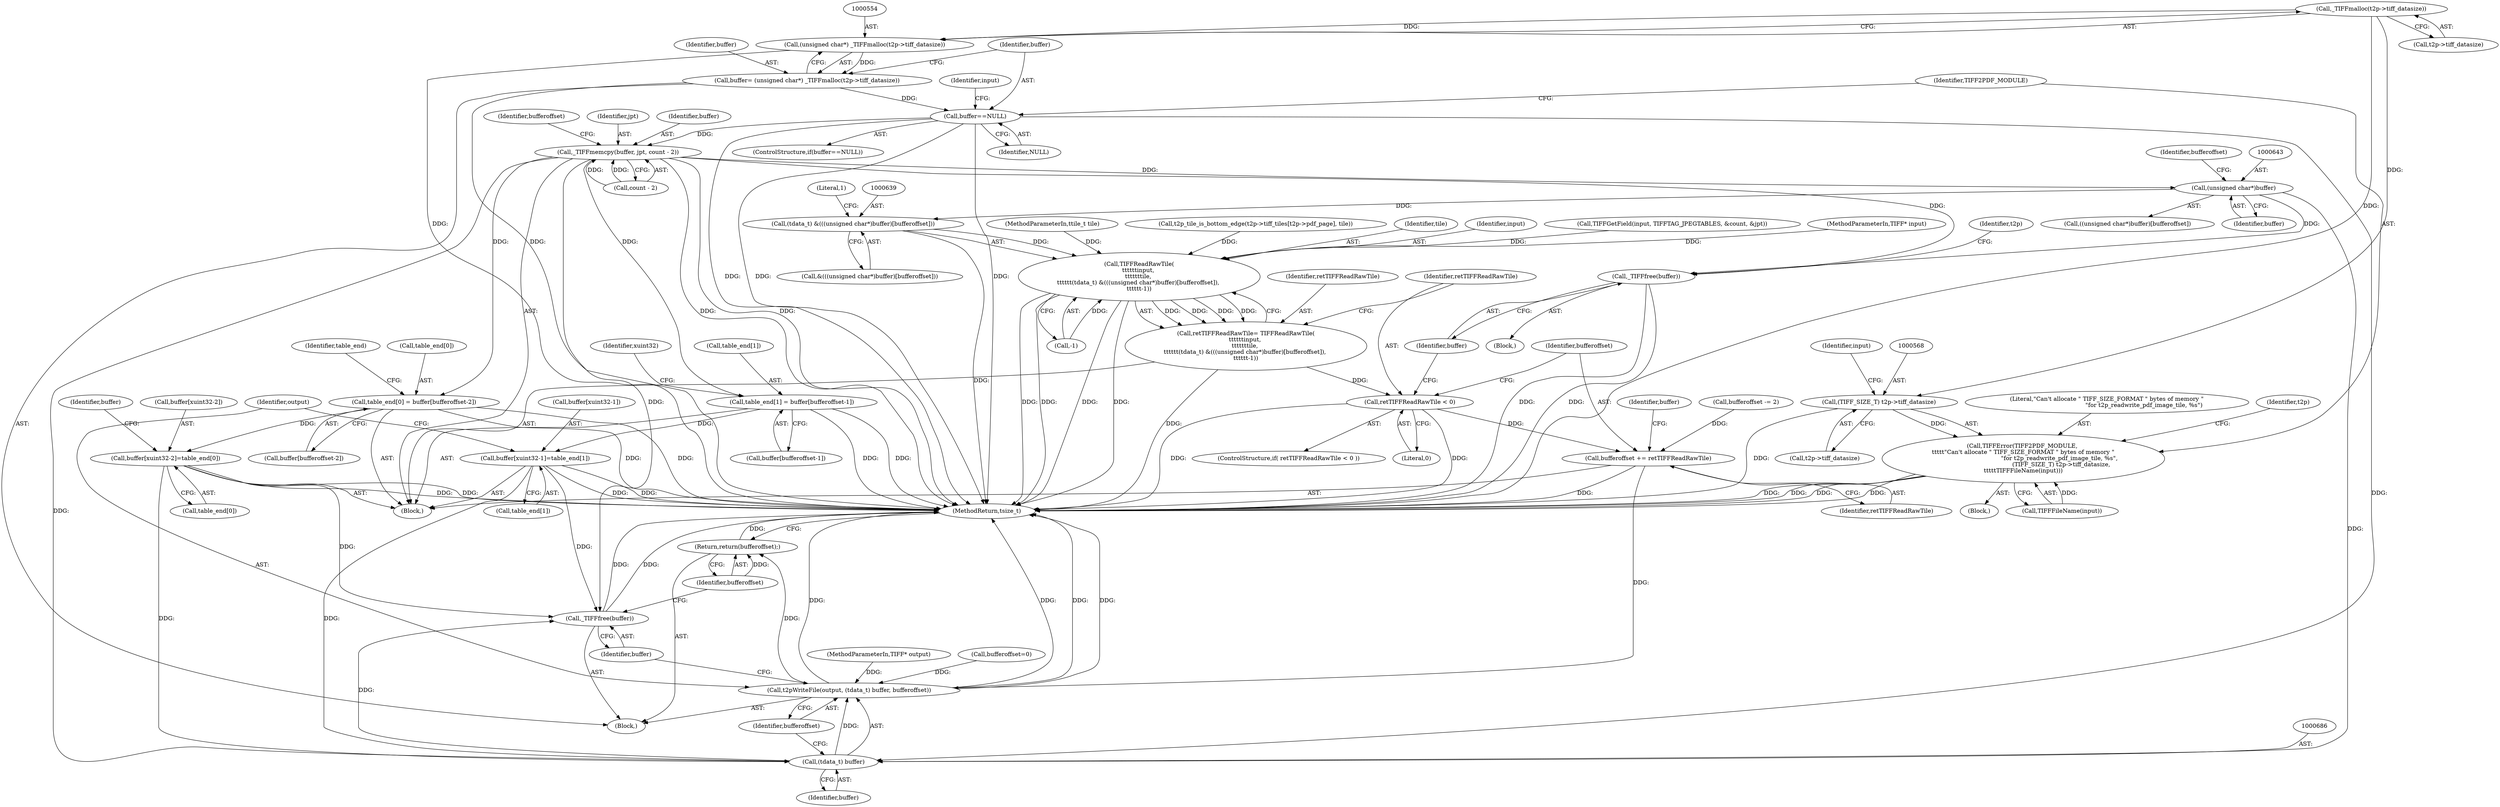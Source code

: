 digraph "0_libtiff_c7153361a4041260719b340f73f2f76@API" {
"1000555" [label="(Call,_TIFFmalloc(t2p->tiff_datasize))"];
"1000553" [label="(Call,(unsigned char*) _TIFFmalloc(t2p->tiff_datasize))"];
"1000551" [label="(Call,buffer= (unsigned char*) _TIFFmalloc(t2p->tiff_datasize))"];
"1000560" [label="(Call,buffer==NULL)"];
"1000598" [label="(Call,_TIFFmemcpy(buffer, jpt, count - 2))"];
"1000609" [label="(Call,table_end[0] = buffer[bufferoffset-2])"];
"1000665" [label="(Call,buffer[xuint32-2]=table_end[0])"];
"1000685" [label="(Call,(tdata_t) buffer)"];
"1000683" [label="(Call,t2pWriteFile(output, (tdata_t) buffer, bufferoffset))"];
"1000691" [label="(Return,return(bufferoffset);)"];
"1000689" [label="(Call,_TIFFfree(buffer))"];
"1000618" [label="(Call,table_end[1] = buffer[bufferoffset-1])"];
"1000674" [label="(Call,buffer[xuint32-1]=table_end[1])"];
"1000642" [label="(Call,(unsigned char*)buffer)"];
"1000638" [label="(Call,(tdata_t) &(((unsigned char*)buffer)[bufferoffset]))"];
"1000635" [label="(Call,TIFFReadRawTile(\n\t\t\t\t\t\tinput, \n\t\t\t\t\t\ttile, \n\t\t\t\t\t\t(tdata_t) &(((unsigned char*)buffer)[bufferoffset]), \n\t\t\t\t\t\t-1))"];
"1000633" [label="(Call,retTIFFReadRawTile= TIFFReadRawTile(\n\t\t\t\t\t\tinput, \n\t\t\t\t\t\ttile, \n\t\t\t\t\t\t(tdata_t) &(((unsigned char*)buffer)[bufferoffset]), \n\t\t\t\t\t\t-1))"];
"1000649" [label="(Call,retTIFFReadRawTile < 0)"];
"1000662" [label="(Call,bufferoffset += retTIFFReadRawTile)"];
"1000653" [label="(Call,_TIFFfree(buffer))"];
"1000567" [label="(Call,(TIFF_SIZE_T) t2p->tiff_datasize)"];
"1000564" [label="(Call,TIFFError(TIFF2PDF_MODULE, \n\t\t\t\t\t\"Can't allocate \" TIFF_SIZE_FORMAT \" bytes of memory \"\n                                        \"for t2p_readwrite_pdf_image_tile, %s\", \n                                          (TIFF_SIZE_T) t2p->tiff_datasize, \n\t\t\t\t\tTIFFFileName(input)))"];
"1000664" [label="(Identifier,retTIFFReadRawTile)"];
"1000637" [label="(Identifier,tile)"];
"1001530" [label="(MethodReturn,tsize_t)"];
"1000598" [label="(Call,_TIFFmemcpy(buffer, jpt, count - 2))"];
"1000653" [label="(Call,_TIFFfree(buffer))"];
"1000665" [label="(Call,buffer[xuint32-2]=table_end[0])"];
"1000565" [label="(Identifier,TIFF2PDF_MODULE)"];
"1000572" [label="(Call,TIFFFileName(input))"];
"1000667" [label="(Identifier,buffer)"];
"1000642" [label="(Call,(unsigned char*)buffer)"];
"1000640" [label="(Call,&(((unsigned char*)buffer)[bufferoffset]))"];
"1000646" [label="(Call,-1)"];
"1000636" [label="(Identifier,input)"];
"1000689" [label="(Call,_TIFFfree(buffer))"];
"1000111" [label="(MethodParameterIn,TIFF* output)"];
"1000685" [label="(Call,(tdata_t) buffer)"];
"1000676" [label="(Identifier,buffer)"];
"1000599" [label="(Identifier,buffer)"];
"1000613" [label="(Call,buffer[bufferoffset-2])"];
"1000638" [label="(Call,(tdata_t) &(((unsigned char*)buffer)[bufferoffset]))"];
"1000563" [label="(Block,)"];
"1000567" [label="(Call,(TIFF_SIZE_T) t2p->tiff_datasize)"];
"1000657" [label="(Identifier,t2p)"];
"1000127" [label="(Call,bufferoffset=0)"];
"1000553" [label="(Call,(unsigned char*) _TIFFmalloc(t2p->tiff_datasize))"];
"1000596" [label="(Block,)"];
"1000674" [label="(Call,buffer[xuint32-1]=table_end[1])"];
"1000662" [label="(Call,bufferoffset += retTIFFReadRawTile)"];
"1000687" [label="(Identifier,buffer)"];
"1000634" [label="(Identifier,retTIFFReadRawTile)"];
"1000545" [label="(Block,)"];
"1000569" [label="(Call,t2p->tiff_datasize)"];
"1000561" [label="(Identifier,buffer)"];
"1000564" [label="(Call,TIFFError(TIFF2PDF_MODULE, \n\t\t\t\t\t\"Can't allocate \" TIFF_SIZE_FORMAT \" bytes of memory \"\n                                        \"for t2p_readwrite_pdf_image_tile, %s\", \n                                          (TIFF_SIZE_T) t2p->tiff_datasize, \n\t\t\t\t\tTIFFFileName(input)))"];
"1000605" [label="(Identifier,bufferoffset)"];
"1000573" [label="(Identifier,input)"];
"1000562" [label="(Identifier,NULL)"];
"1000559" [label="(ControlStructure,if(buffer==NULL))"];
"1000630" [label="(Call,bufferoffset -= 2)"];
"1000684" [label="(Identifier,output)"];
"1000649" [label="(Call,retTIFFReadRawTile < 0)"];
"1000609" [label="(Call,table_end[0] = buffer[bufferoffset-2])"];
"1000680" [label="(Call,table_end[1])"];
"1000663" [label="(Identifier,bufferoffset)"];
"1000647" [label="(Literal,1)"];
"1000551" [label="(Call,buffer= (unsigned char*) _TIFFmalloc(t2p->tiff_datasize))"];
"1000633" [label="(Call,retTIFFReadRawTile= TIFFReadRawTile(\n\t\t\t\t\t\tinput, \n\t\t\t\t\t\ttile, \n\t\t\t\t\t\t(tdata_t) &(((unsigned char*)buffer)[bufferoffset]), \n\t\t\t\t\t\t-1))"];
"1000600" [label="(Identifier,jpt)"];
"1000601" [label="(Call,count - 2)"];
"1000556" [label="(Call,t2p->tiff_datasize)"];
"1000584" [label="(Identifier,input)"];
"1000645" [label="(Identifier,bufferoffset)"];
"1000583" [label="(Call,TIFFGetField(input, TIFFTAG_JPEGTABLES, &count, &jpt))"];
"1000618" [label="(Call,table_end[1] = buffer[bufferoffset-1])"];
"1000110" [label="(MethodParameterIn,TIFF* input)"];
"1000675" [label="(Call,buffer[xuint32-1])"];
"1000650" [label="(Identifier,retTIFFReadRawTile)"];
"1000622" [label="(Call,buffer[bufferoffset-1])"];
"1000555" [label="(Call,_TIFFmalloc(t2p->tiff_datasize))"];
"1000641" [label="(Call,((unsigned char*)buffer)[bufferoffset])"];
"1000566" [label="(Literal,\"Can't allocate \" TIFF_SIZE_FORMAT \" bytes of memory \"\n                                        \"for t2p_readwrite_pdf_image_tile, %s\")"];
"1000654" [label="(Identifier,buffer)"];
"1000620" [label="(Identifier,table_end)"];
"1000112" [label="(MethodParameterIn,ttile_t tile)"];
"1000644" [label="(Identifier,buffer)"];
"1000610" [label="(Call,table_end[0])"];
"1000692" [label="(Identifier,bufferoffset)"];
"1000560" [label="(Call,buffer==NULL)"];
"1000552" [label="(Identifier,buffer)"];
"1000690" [label="(Identifier,buffer)"];
"1000619" [label="(Call,table_end[1])"];
"1000648" [label="(ControlStructure,if( retTIFFReadRawTile < 0 ))"];
"1000683" [label="(Call,t2pWriteFile(output, (tdata_t) buffer, bufferoffset))"];
"1000666" [label="(Call,buffer[xuint32-2])"];
"1000691" [label="(Return,return(bufferoffset);)"];
"1000185" [label="(Call,t2p_tile_is_bottom_edge(t2p->tiff_tiles[t2p->pdf_page], tile))"];
"1000652" [label="(Block,)"];
"1000576" [label="(Identifier,t2p)"];
"1000635" [label="(Call,TIFFReadRawTile(\n\t\t\t\t\t\tinput, \n\t\t\t\t\t\ttile, \n\t\t\t\t\t\t(tdata_t) &(((unsigned char*)buffer)[bufferoffset]), \n\t\t\t\t\t\t-1))"];
"1000688" [label="(Identifier,bufferoffset)"];
"1000671" [label="(Call,table_end[0])"];
"1000628" [label="(Identifier,xuint32)"];
"1000651" [label="(Literal,0)"];
"1000555" -> "1000553"  [label="AST: "];
"1000555" -> "1000556"  [label="CFG: "];
"1000556" -> "1000555"  [label="AST: "];
"1000553" -> "1000555"  [label="CFG: "];
"1000555" -> "1001530"  [label="DDG: "];
"1000555" -> "1000553"  [label="DDG: "];
"1000555" -> "1000567"  [label="DDG: "];
"1000553" -> "1000551"  [label="AST: "];
"1000554" -> "1000553"  [label="AST: "];
"1000551" -> "1000553"  [label="CFG: "];
"1000553" -> "1001530"  [label="DDG: "];
"1000553" -> "1000551"  [label="DDG: "];
"1000551" -> "1000545"  [label="AST: "];
"1000552" -> "1000551"  [label="AST: "];
"1000561" -> "1000551"  [label="CFG: "];
"1000551" -> "1001530"  [label="DDG: "];
"1000551" -> "1000560"  [label="DDG: "];
"1000560" -> "1000559"  [label="AST: "];
"1000560" -> "1000562"  [label="CFG: "];
"1000561" -> "1000560"  [label="AST: "];
"1000562" -> "1000560"  [label="AST: "];
"1000565" -> "1000560"  [label="CFG: "];
"1000584" -> "1000560"  [label="CFG: "];
"1000560" -> "1001530"  [label="DDG: "];
"1000560" -> "1001530"  [label="DDG: "];
"1000560" -> "1001530"  [label="DDG: "];
"1000560" -> "1000598"  [label="DDG: "];
"1000560" -> "1000685"  [label="DDG: "];
"1000598" -> "1000596"  [label="AST: "];
"1000598" -> "1000601"  [label="CFG: "];
"1000599" -> "1000598"  [label="AST: "];
"1000600" -> "1000598"  [label="AST: "];
"1000601" -> "1000598"  [label="AST: "];
"1000605" -> "1000598"  [label="CFG: "];
"1000598" -> "1001530"  [label="DDG: "];
"1000598" -> "1001530"  [label="DDG: "];
"1000601" -> "1000598"  [label="DDG: "];
"1000601" -> "1000598"  [label="DDG: "];
"1000598" -> "1000609"  [label="DDG: "];
"1000598" -> "1000618"  [label="DDG: "];
"1000598" -> "1000642"  [label="DDG: "];
"1000598" -> "1000653"  [label="DDG: "];
"1000598" -> "1000685"  [label="DDG: "];
"1000598" -> "1000689"  [label="DDG: "];
"1000609" -> "1000596"  [label="AST: "];
"1000609" -> "1000613"  [label="CFG: "];
"1000610" -> "1000609"  [label="AST: "];
"1000613" -> "1000609"  [label="AST: "];
"1000620" -> "1000609"  [label="CFG: "];
"1000609" -> "1001530"  [label="DDG: "];
"1000609" -> "1001530"  [label="DDG: "];
"1000609" -> "1000665"  [label="DDG: "];
"1000665" -> "1000596"  [label="AST: "];
"1000665" -> "1000671"  [label="CFG: "];
"1000666" -> "1000665"  [label="AST: "];
"1000671" -> "1000665"  [label="AST: "];
"1000676" -> "1000665"  [label="CFG: "];
"1000665" -> "1001530"  [label="DDG: "];
"1000665" -> "1001530"  [label="DDG: "];
"1000665" -> "1000685"  [label="DDG: "];
"1000665" -> "1000689"  [label="DDG: "];
"1000685" -> "1000683"  [label="AST: "];
"1000685" -> "1000687"  [label="CFG: "];
"1000686" -> "1000685"  [label="AST: "];
"1000687" -> "1000685"  [label="AST: "];
"1000688" -> "1000685"  [label="CFG: "];
"1000685" -> "1000683"  [label="DDG: "];
"1000674" -> "1000685"  [label="DDG: "];
"1000642" -> "1000685"  [label="DDG: "];
"1000685" -> "1000689"  [label="DDG: "];
"1000683" -> "1000545"  [label="AST: "];
"1000683" -> "1000688"  [label="CFG: "];
"1000684" -> "1000683"  [label="AST: "];
"1000688" -> "1000683"  [label="AST: "];
"1000690" -> "1000683"  [label="CFG: "];
"1000683" -> "1001530"  [label="DDG: "];
"1000683" -> "1001530"  [label="DDG: "];
"1000683" -> "1001530"  [label="DDG: "];
"1000683" -> "1001530"  [label="DDG: "];
"1000111" -> "1000683"  [label="DDG: "];
"1000662" -> "1000683"  [label="DDG: "];
"1000127" -> "1000683"  [label="DDG: "];
"1000683" -> "1000691"  [label="DDG: "];
"1000691" -> "1000545"  [label="AST: "];
"1000691" -> "1000692"  [label="CFG: "];
"1000692" -> "1000691"  [label="AST: "];
"1001530" -> "1000691"  [label="CFG: "];
"1000691" -> "1001530"  [label="DDG: "];
"1000692" -> "1000691"  [label="DDG: "];
"1000689" -> "1000545"  [label="AST: "];
"1000689" -> "1000690"  [label="CFG: "];
"1000690" -> "1000689"  [label="AST: "];
"1000692" -> "1000689"  [label="CFG: "];
"1000689" -> "1001530"  [label="DDG: "];
"1000689" -> "1001530"  [label="DDG: "];
"1000674" -> "1000689"  [label="DDG: "];
"1000618" -> "1000596"  [label="AST: "];
"1000618" -> "1000622"  [label="CFG: "];
"1000619" -> "1000618"  [label="AST: "];
"1000622" -> "1000618"  [label="AST: "];
"1000628" -> "1000618"  [label="CFG: "];
"1000618" -> "1001530"  [label="DDG: "];
"1000618" -> "1001530"  [label="DDG: "];
"1000618" -> "1000674"  [label="DDG: "];
"1000674" -> "1000596"  [label="AST: "];
"1000674" -> "1000680"  [label="CFG: "];
"1000675" -> "1000674"  [label="AST: "];
"1000680" -> "1000674"  [label="AST: "];
"1000684" -> "1000674"  [label="CFG: "];
"1000674" -> "1001530"  [label="DDG: "];
"1000674" -> "1001530"  [label="DDG: "];
"1000642" -> "1000641"  [label="AST: "];
"1000642" -> "1000644"  [label="CFG: "];
"1000643" -> "1000642"  [label="AST: "];
"1000644" -> "1000642"  [label="AST: "];
"1000645" -> "1000642"  [label="CFG: "];
"1000642" -> "1000638"  [label="DDG: "];
"1000642" -> "1000653"  [label="DDG: "];
"1000638" -> "1000635"  [label="AST: "];
"1000638" -> "1000640"  [label="CFG: "];
"1000639" -> "1000638"  [label="AST: "];
"1000640" -> "1000638"  [label="AST: "];
"1000647" -> "1000638"  [label="CFG: "];
"1000638" -> "1001530"  [label="DDG: "];
"1000638" -> "1000635"  [label="DDG: "];
"1000635" -> "1000633"  [label="AST: "];
"1000635" -> "1000646"  [label="CFG: "];
"1000636" -> "1000635"  [label="AST: "];
"1000637" -> "1000635"  [label="AST: "];
"1000646" -> "1000635"  [label="AST: "];
"1000633" -> "1000635"  [label="CFG: "];
"1000635" -> "1001530"  [label="DDG: "];
"1000635" -> "1001530"  [label="DDG: "];
"1000635" -> "1001530"  [label="DDG: "];
"1000635" -> "1001530"  [label="DDG: "];
"1000635" -> "1000633"  [label="DDG: "];
"1000635" -> "1000633"  [label="DDG: "];
"1000635" -> "1000633"  [label="DDG: "];
"1000635" -> "1000633"  [label="DDG: "];
"1000583" -> "1000635"  [label="DDG: "];
"1000110" -> "1000635"  [label="DDG: "];
"1000185" -> "1000635"  [label="DDG: "];
"1000112" -> "1000635"  [label="DDG: "];
"1000646" -> "1000635"  [label="DDG: "];
"1000633" -> "1000596"  [label="AST: "];
"1000634" -> "1000633"  [label="AST: "];
"1000650" -> "1000633"  [label="CFG: "];
"1000633" -> "1001530"  [label="DDG: "];
"1000633" -> "1000649"  [label="DDG: "];
"1000649" -> "1000648"  [label="AST: "];
"1000649" -> "1000651"  [label="CFG: "];
"1000650" -> "1000649"  [label="AST: "];
"1000651" -> "1000649"  [label="AST: "];
"1000654" -> "1000649"  [label="CFG: "];
"1000663" -> "1000649"  [label="CFG: "];
"1000649" -> "1001530"  [label="DDG: "];
"1000649" -> "1001530"  [label="DDG: "];
"1000649" -> "1000662"  [label="DDG: "];
"1000662" -> "1000596"  [label="AST: "];
"1000662" -> "1000664"  [label="CFG: "];
"1000663" -> "1000662"  [label="AST: "];
"1000664" -> "1000662"  [label="AST: "];
"1000667" -> "1000662"  [label="CFG: "];
"1000662" -> "1001530"  [label="DDG: "];
"1000630" -> "1000662"  [label="DDG: "];
"1000653" -> "1000652"  [label="AST: "];
"1000653" -> "1000654"  [label="CFG: "];
"1000654" -> "1000653"  [label="AST: "];
"1000657" -> "1000653"  [label="CFG: "];
"1000653" -> "1001530"  [label="DDG: "];
"1000653" -> "1001530"  [label="DDG: "];
"1000567" -> "1000564"  [label="AST: "];
"1000567" -> "1000569"  [label="CFG: "];
"1000568" -> "1000567"  [label="AST: "];
"1000569" -> "1000567"  [label="AST: "];
"1000573" -> "1000567"  [label="CFG: "];
"1000567" -> "1001530"  [label="DDG: "];
"1000567" -> "1000564"  [label="DDG: "];
"1000564" -> "1000563"  [label="AST: "];
"1000564" -> "1000572"  [label="CFG: "];
"1000565" -> "1000564"  [label="AST: "];
"1000566" -> "1000564"  [label="AST: "];
"1000572" -> "1000564"  [label="AST: "];
"1000576" -> "1000564"  [label="CFG: "];
"1000564" -> "1001530"  [label="DDG: "];
"1000564" -> "1001530"  [label="DDG: "];
"1000564" -> "1001530"  [label="DDG: "];
"1000564" -> "1001530"  [label="DDG: "];
"1000572" -> "1000564"  [label="DDG: "];
}
